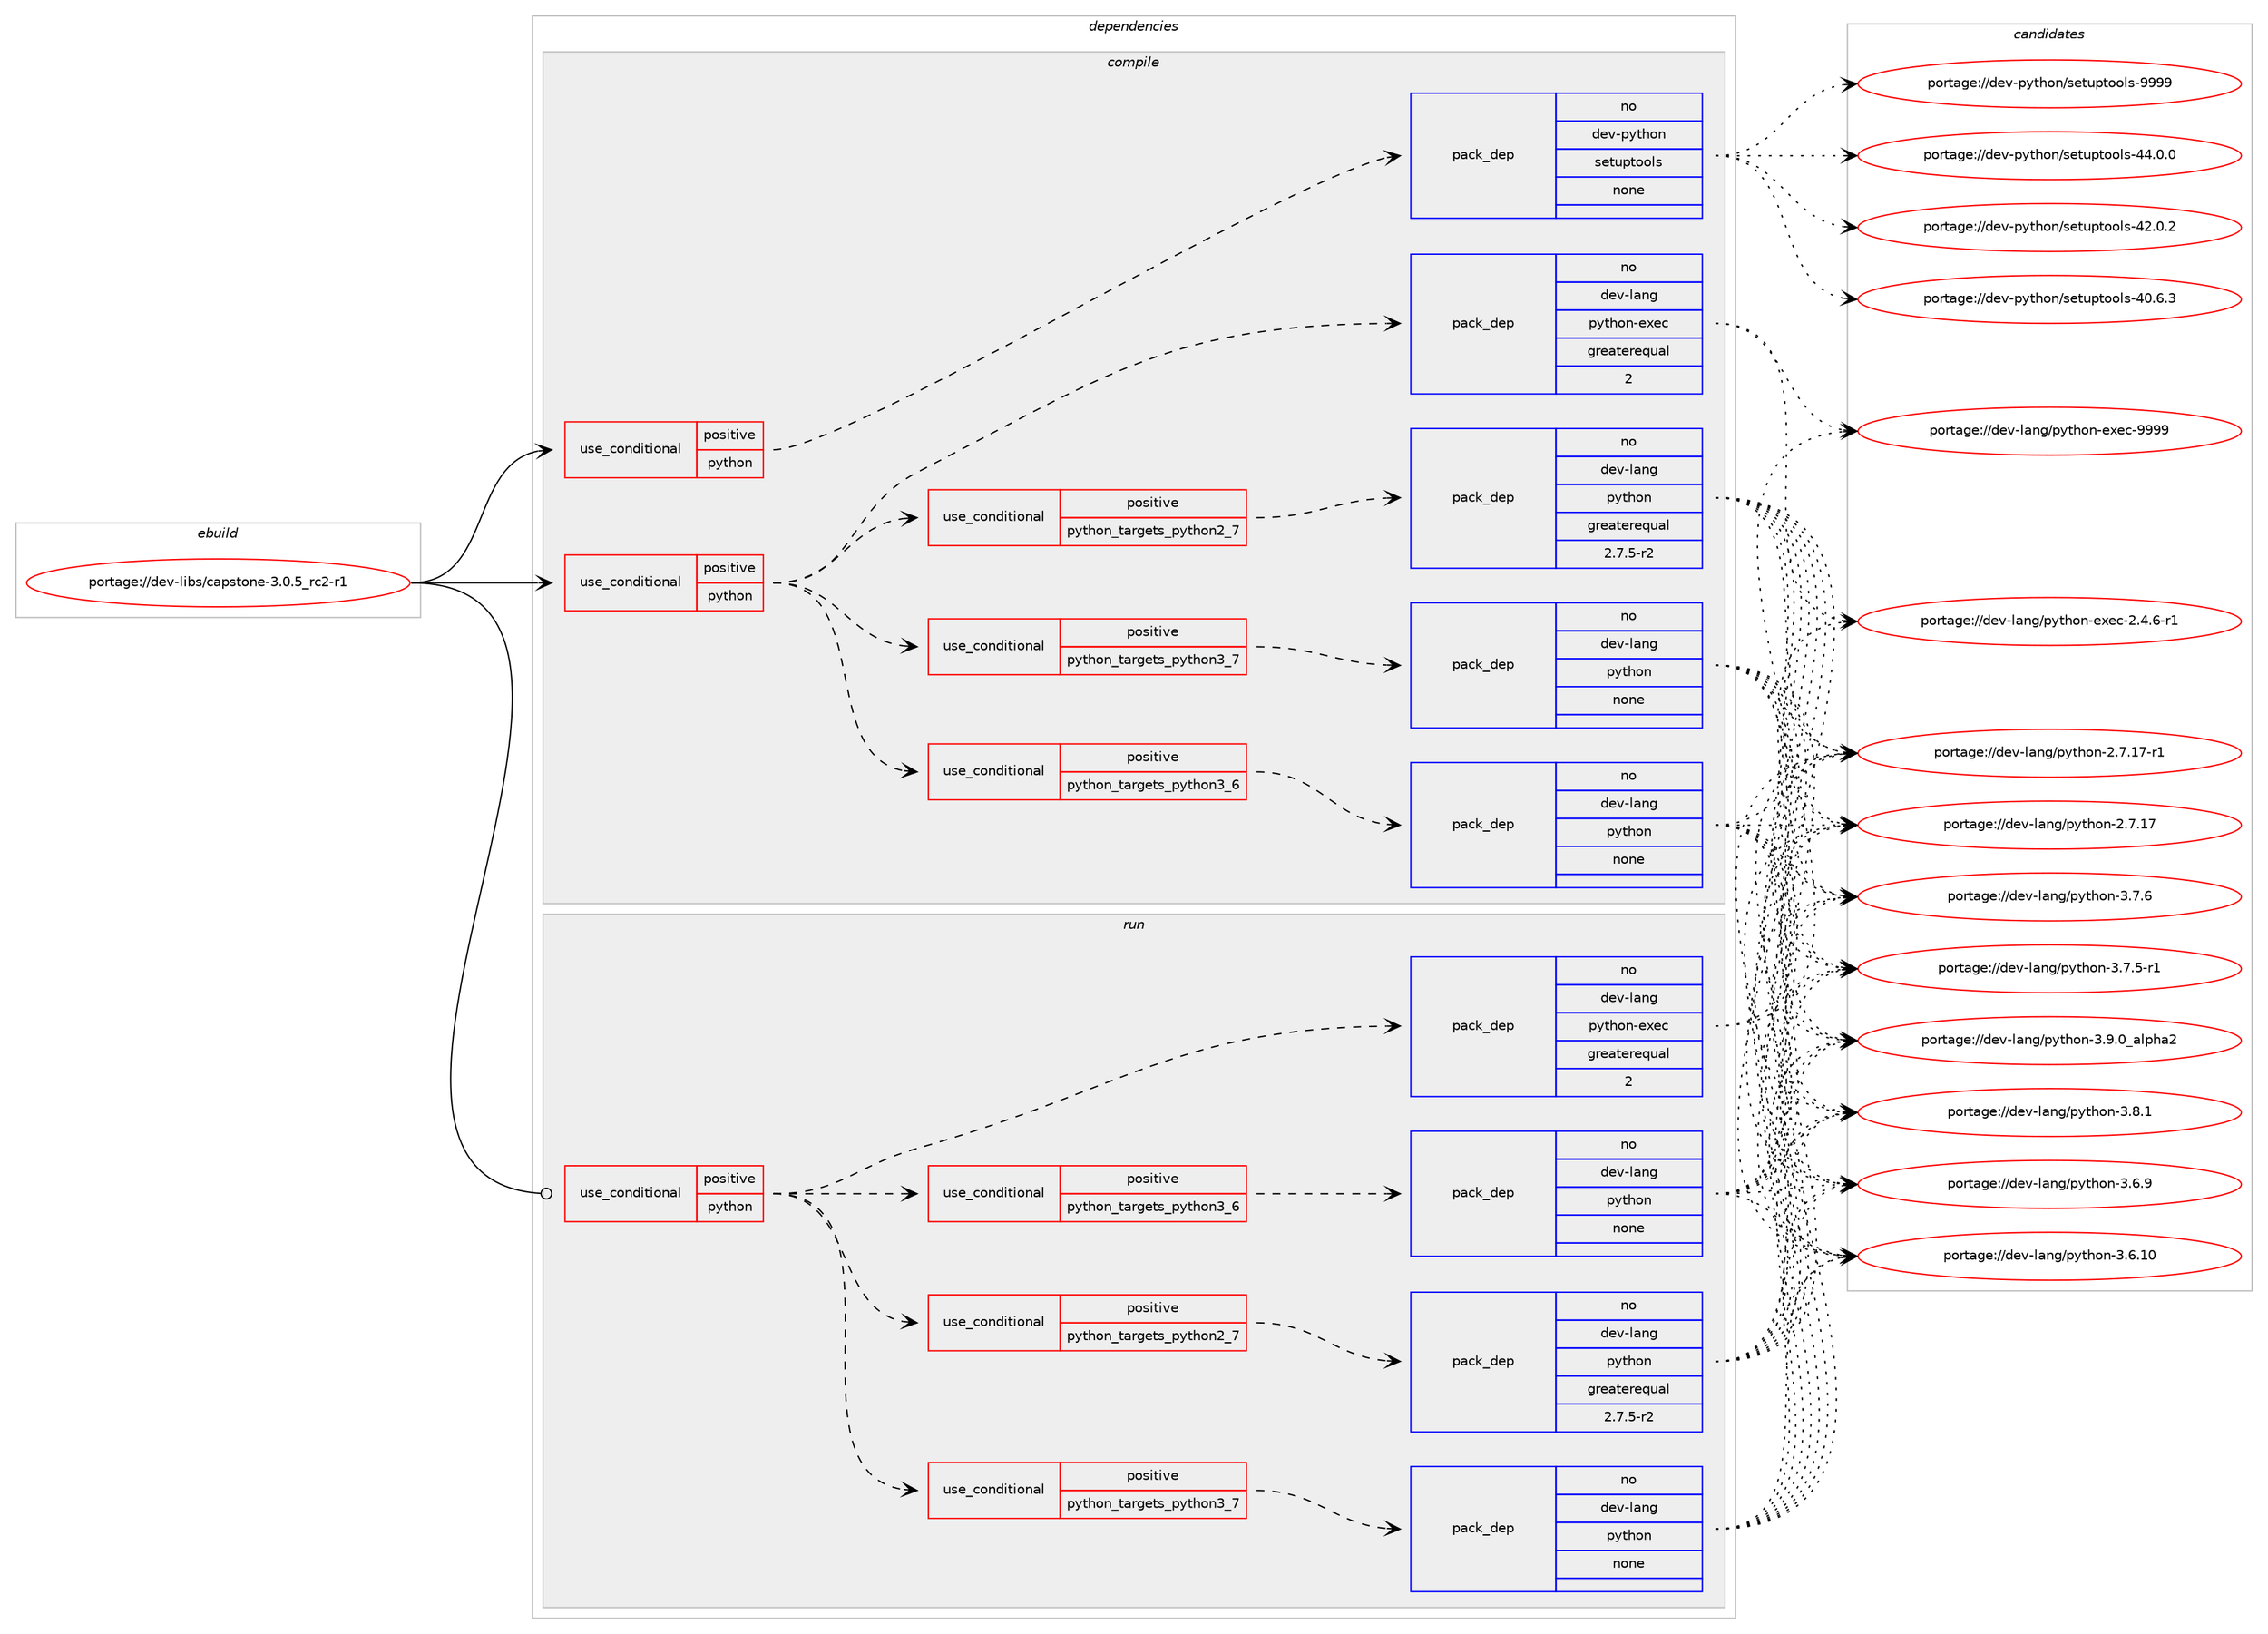 digraph prolog {

# *************
# Graph options
# *************

newrank=true;
concentrate=true;
compound=true;
graph [rankdir=LR,fontname=Helvetica,fontsize=10,ranksep=1.5];#, ranksep=2.5, nodesep=0.2];
edge  [arrowhead=vee];
node  [fontname=Helvetica,fontsize=10];

# **********
# The ebuild
# **********

subgraph cluster_leftcol {
color=gray;
label=<<i>ebuild</i>>;
id [label="portage://dev-libs/capstone-3.0.5_rc2-r1", color=red, width=4, href="../dev-libs/capstone-3.0.5_rc2-r1.svg"];
}

# ****************
# The dependencies
# ****************

subgraph cluster_midcol {
color=gray;
label=<<i>dependencies</i>>;
subgraph cluster_compile {
fillcolor="#eeeeee";
style=filled;
label=<<i>compile</i>>;
subgraph cond126138 {
dependency515956 [label=<<TABLE BORDER="0" CELLBORDER="1" CELLSPACING="0" CELLPADDING="4"><TR><TD ROWSPAN="3" CELLPADDING="10">use_conditional</TD></TR><TR><TD>positive</TD></TR><TR><TD>python</TD></TR></TABLE>>, shape=none, color=red];
subgraph cond126139 {
dependency515957 [label=<<TABLE BORDER="0" CELLBORDER="1" CELLSPACING="0" CELLPADDING="4"><TR><TD ROWSPAN="3" CELLPADDING="10">use_conditional</TD></TR><TR><TD>positive</TD></TR><TR><TD>python_targets_python2_7</TD></TR></TABLE>>, shape=none, color=red];
subgraph pack384444 {
dependency515958 [label=<<TABLE BORDER="0" CELLBORDER="1" CELLSPACING="0" CELLPADDING="4" WIDTH="220"><TR><TD ROWSPAN="6" CELLPADDING="30">pack_dep</TD></TR><TR><TD WIDTH="110">no</TD></TR><TR><TD>dev-lang</TD></TR><TR><TD>python</TD></TR><TR><TD>greaterequal</TD></TR><TR><TD>2.7.5-r2</TD></TR></TABLE>>, shape=none, color=blue];
}
dependency515957:e -> dependency515958:w [weight=20,style="dashed",arrowhead="vee"];
}
dependency515956:e -> dependency515957:w [weight=20,style="dashed",arrowhead="vee"];
subgraph cond126140 {
dependency515959 [label=<<TABLE BORDER="0" CELLBORDER="1" CELLSPACING="0" CELLPADDING="4"><TR><TD ROWSPAN="3" CELLPADDING="10">use_conditional</TD></TR><TR><TD>positive</TD></TR><TR><TD>python_targets_python3_6</TD></TR></TABLE>>, shape=none, color=red];
subgraph pack384445 {
dependency515960 [label=<<TABLE BORDER="0" CELLBORDER="1" CELLSPACING="0" CELLPADDING="4" WIDTH="220"><TR><TD ROWSPAN="6" CELLPADDING="30">pack_dep</TD></TR><TR><TD WIDTH="110">no</TD></TR><TR><TD>dev-lang</TD></TR><TR><TD>python</TD></TR><TR><TD>none</TD></TR><TR><TD></TD></TR></TABLE>>, shape=none, color=blue];
}
dependency515959:e -> dependency515960:w [weight=20,style="dashed",arrowhead="vee"];
}
dependency515956:e -> dependency515959:w [weight=20,style="dashed",arrowhead="vee"];
subgraph cond126141 {
dependency515961 [label=<<TABLE BORDER="0" CELLBORDER="1" CELLSPACING="0" CELLPADDING="4"><TR><TD ROWSPAN="3" CELLPADDING="10">use_conditional</TD></TR><TR><TD>positive</TD></TR><TR><TD>python_targets_python3_7</TD></TR></TABLE>>, shape=none, color=red];
subgraph pack384446 {
dependency515962 [label=<<TABLE BORDER="0" CELLBORDER="1" CELLSPACING="0" CELLPADDING="4" WIDTH="220"><TR><TD ROWSPAN="6" CELLPADDING="30">pack_dep</TD></TR><TR><TD WIDTH="110">no</TD></TR><TR><TD>dev-lang</TD></TR><TR><TD>python</TD></TR><TR><TD>none</TD></TR><TR><TD></TD></TR></TABLE>>, shape=none, color=blue];
}
dependency515961:e -> dependency515962:w [weight=20,style="dashed",arrowhead="vee"];
}
dependency515956:e -> dependency515961:w [weight=20,style="dashed",arrowhead="vee"];
subgraph pack384447 {
dependency515963 [label=<<TABLE BORDER="0" CELLBORDER="1" CELLSPACING="0" CELLPADDING="4" WIDTH="220"><TR><TD ROWSPAN="6" CELLPADDING="30">pack_dep</TD></TR><TR><TD WIDTH="110">no</TD></TR><TR><TD>dev-lang</TD></TR><TR><TD>python-exec</TD></TR><TR><TD>greaterequal</TD></TR><TR><TD>2</TD></TR></TABLE>>, shape=none, color=blue];
}
dependency515956:e -> dependency515963:w [weight=20,style="dashed",arrowhead="vee"];
}
id:e -> dependency515956:w [weight=20,style="solid",arrowhead="vee"];
subgraph cond126142 {
dependency515964 [label=<<TABLE BORDER="0" CELLBORDER="1" CELLSPACING="0" CELLPADDING="4"><TR><TD ROWSPAN="3" CELLPADDING="10">use_conditional</TD></TR><TR><TD>positive</TD></TR><TR><TD>python</TD></TR></TABLE>>, shape=none, color=red];
subgraph pack384448 {
dependency515965 [label=<<TABLE BORDER="0" CELLBORDER="1" CELLSPACING="0" CELLPADDING="4" WIDTH="220"><TR><TD ROWSPAN="6" CELLPADDING="30">pack_dep</TD></TR><TR><TD WIDTH="110">no</TD></TR><TR><TD>dev-python</TD></TR><TR><TD>setuptools</TD></TR><TR><TD>none</TD></TR><TR><TD></TD></TR></TABLE>>, shape=none, color=blue];
}
dependency515964:e -> dependency515965:w [weight=20,style="dashed",arrowhead="vee"];
}
id:e -> dependency515964:w [weight=20,style="solid",arrowhead="vee"];
}
subgraph cluster_compileandrun {
fillcolor="#eeeeee";
style=filled;
label=<<i>compile and run</i>>;
}
subgraph cluster_run {
fillcolor="#eeeeee";
style=filled;
label=<<i>run</i>>;
subgraph cond126143 {
dependency515966 [label=<<TABLE BORDER="0" CELLBORDER="1" CELLSPACING="0" CELLPADDING="4"><TR><TD ROWSPAN="3" CELLPADDING="10">use_conditional</TD></TR><TR><TD>positive</TD></TR><TR><TD>python</TD></TR></TABLE>>, shape=none, color=red];
subgraph cond126144 {
dependency515967 [label=<<TABLE BORDER="0" CELLBORDER="1" CELLSPACING="0" CELLPADDING="4"><TR><TD ROWSPAN="3" CELLPADDING="10">use_conditional</TD></TR><TR><TD>positive</TD></TR><TR><TD>python_targets_python2_7</TD></TR></TABLE>>, shape=none, color=red];
subgraph pack384449 {
dependency515968 [label=<<TABLE BORDER="0" CELLBORDER="1" CELLSPACING="0" CELLPADDING="4" WIDTH="220"><TR><TD ROWSPAN="6" CELLPADDING="30">pack_dep</TD></TR><TR><TD WIDTH="110">no</TD></TR><TR><TD>dev-lang</TD></TR><TR><TD>python</TD></TR><TR><TD>greaterequal</TD></TR><TR><TD>2.7.5-r2</TD></TR></TABLE>>, shape=none, color=blue];
}
dependency515967:e -> dependency515968:w [weight=20,style="dashed",arrowhead="vee"];
}
dependency515966:e -> dependency515967:w [weight=20,style="dashed",arrowhead="vee"];
subgraph cond126145 {
dependency515969 [label=<<TABLE BORDER="0" CELLBORDER="1" CELLSPACING="0" CELLPADDING="4"><TR><TD ROWSPAN="3" CELLPADDING="10">use_conditional</TD></TR><TR><TD>positive</TD></TR><TR><TD>python_targets_python3_6</TD></TR></TABLE>>, shape=none, color=red];
subgraph pack384450 {
dependency515970 [label=<<TABLE BORDER="0" CELLBORDER="1" CELLSPACING="0" CELLPADDING="4" WIDTH="220"><TR><TD ROWSPAN="6" CELLPADDING="30">pack_dep</TD></TR><TR><TD WIDTH="110">no</TD></TR><TR><TD>dev-lang</TD></TR><TR><TD>python</TD></TR><TR><TD>none</TD></TR><TR><TD></TD></TR></TABLE>>, shape=none, color=blue];
}
dependency515969:e -> dependency515970:w [weight=20,style="dashed",arrowhead="vee"];
}
dependency515966:e -> dependency515969:w [weight=20,style="dashed",arrowhead="vee"];
subgraph cond126146 {
dependency515971 [label=<<TABLE BORDER="0" CELLBORDER="1" CELLSPACING="0" CELLPADDING="4"><TR><TD ROWSPAN="3" CELLPADDING="10">use_conditional</TD></TR><TR><TD>positive</TD></TR><TR><TD>python_targets_python3_7</TD></TR></TABLE>>, shape=none, color=red];
subgraph pack384451 {
dependency515972 [label=<<TABLE BORDER="0" CELLBORDER="1" CELLSPACING="0" CELLPADDING="4" WIDTH="220"><TR><TD ROWSPAN="6" CELLPADDING="30">pack_dep</TD></TR><TR><TD WIDTH="110">no</TD></TR><TR><TD>dev-lang</TD></TR><TR><TD>python</TD></TR><TR><TD>none</TD></TR><TR><TD></TD></TR></TABLE>>, shape=none, color=blue];
}
dependency515971:e -> dependency515972:w [weight=20,style="dashed",arrowhead="vee"];
}
dependency515966:e -> dependency515971:w [weight=20,style="dashed",arrowhead="vee"];
subgraph pack384452 {
dependency515973 [label=<<TABLE BORDER="0" CELLBORDER="1" CELLSPACING="0" CELLPADDING="4" WIDTH="220"><TR><TD ROWSPAN="6" CELLPADDING="30">pack_dep</TD></TR><TR><TD WIDTH="110">no</TD></TR><TR><TD>dev-lang</TD></TR><TR><TD>python-exec</TD></TR><TR><TD>greaterequal</TD></TR><TR><TD>2</TD></TR></TABLE>>, shape=none, color=blue];
}
dependency515966:e -> dependency515973:w [weight=20,style="dashed",arrowhead="vee"];
}
id:e -> dependency515966:w [weight=20,style="solid",arrowhead="odot"];
}
}

# **************
# The candidates
# **************

subgraph cluster_choices {
rank=same;
color=gray;
label=<<i>candidates</i>>;

subgraph choice384444 {
color=black;
nodesep=1;
choice10010111845108971101034711212111610411111045514657464895971081121049750 [label="portage://dev-lang/python-3.9.0_alpha2", color=red, width=4,href="../dev-lang/python-3.9.0_alpha2.svg"];
choice100101118451089711010347112121116104111110455146564649 [label="portage://dev-lang/python-3.8.1", color=red, width=4,href="../dev-lang/python-3.8.1.svg"];
choice100101118451089711010347112121116104111110455146554654 [label="portage://dev-lang/python-3.7.6", color=red, width=4,href="../dev-lang/python-3.7.6.svg"];
choice1001011184510897110103471121211161041111104551465546534511449 [label="portage://dev-lang/python-3.7.5-r1", color=red, width=4,href="../dev-lang/python-3.7.5-r1.svg"];
choice100101118451089711010347112121116104111110455146544657 [label="portage://dev-lang/python-3.6.9", color=red, width=4,href="../dev-lang/python-3.6.9.svg"];
choice10010111845108971101034711212111610411111045514654464948 [label="portage://dev-lang/python-3.6.10", color=red, width=4,href="../dev-lang/python-3.6.10.svg"];
choice100101118451089711010347112121116104111110455046554649554511449 [label="portage://dev-lang/python-2.7.17-r1", color=red, width=4,href="../dev-lang/python-2.7.17-r1.svg"];
choice10010111845108971101034711212111610411111045504655464955 [label="portage://dev-lang/python-2.7.17", color=red, width=4,href="../dev-lang/python-2.7.17.svg"];
dependency515958:e -> choice10010111845108971101034711212111610411111045514657464895971081121049750:w [style=dotted,weight="100"];
dependency515958:e -> choice100101118451089711010347112121116104111110455146564649:w [style=dotted,weight="100"];
dependency515958:e -> choice100101118451089711010347112121116104111110455146554654:w [style=dotted,weight="100"];
dependency515958:e -> choice1001011184510897110103471121211161041111104551465546534511449:w [style=dotted,weight="100"];
dependency515958:e -> choice100101118451089711010347112121116104111110455146544657:w [style=dotted,weight="100"];
dependency515958:e -> choice10010111845108971101034711212111610411111045514654464948:w [style=dotted,weight="100"];
dependency515958:e -> choice100101118451089711010347112121116104111110455046554649554511449:w [style=dotted,weight="100"];
dependency515958:e -> choice10010111845108971101034711212111610411111045504655464955:w [style=dotted,weight="100"];
}
subgraph choice384445 {
color=black;
nodesep=1;
choice10010111845108971101034711212111610411111045514657464895971081121049750 [label="portage://dev-lang/python-3.9.0_alpha2", color=red, width=4,href="../dev-lang/python-3.9.0_alpha2.svg"];
choice100101118451089711010347112121116104111110455146564649 [label="portage://dev-lang/python-3.8.1", color=red, width=4,href="../dev-lang/python-3.8.1.svg"];
choice100101118451089711010347112121116104111110455146554654 [label="portage://dev-lang/python-3.7.6", color=red, width=4,href="../dev-lang/python-3.7.6.svg"];
choice1001011184510897110103471121211161041111104551465546534511449 [label="portage://dev-lang/python-3.7.5-r1", color=red, width=4,href="../dev-lang/python-3.7.5-r1.svg"];
choice100101118451089711010347112121116104111110455146544657 [label="portage://dev-lang/python-3.6.9", color=red, width=4,href="../dev-lang/python-3.6.9.svg"];
choice10010111845108971101034711212111610411111045514654464948 [label="portage://dev-lang/python-3.6.10", color=red, width=4,href="../dev-lang/python-3.6.10.svg"];
choice100101118451089711010347112121116104111110455046554649554511449 [label="portage://dev-lang/python-2.7.17-r1", color=red, width=4,href="../dev-lang/python-2.7.17-r1.svg"];
choice10010111845108971101034711212111610411111045504655464955 [label="portage://dev-lang/python-2.7.17", color=red, width=4,href="../dev-lang/python-2.7.17.svg"];
dependency515960:e -> choice10010111845108971101034711212111610411111045514657464895971081121049750:w [style=dotted,weight="100"];
dependency515960:e -> choice100101118451089711010347112121116104111110455146564649:w [style=dotted,weight="100"];
dependency515960:e -> choice100101118451089711010347112121116104111110455146554654:w [style=dotted,weight="100"];
dependency515960:e -> choice1001011184510897110103471121211161041111104551465546534511449:w [style=dotted,weight="100"];
dependency515960:e -> choice100101118451089711010347112121116104111110455146544657:w [style=dotted,weight="100"];
dependency515960:e -> choice10010111845108971101034711212111610411111045514654464948:w [style=dotted,weight="100"];
dependency515960:e -> choice100101118451089711010347112121116104111110455046554649554511449:w [style=dotted,weight="100"];
dependency515960:e -> choice10010111845108971101034711212111610411111045504655464955:w [style=dotted,weight="100"];
}
subgraph choice384446 {
color=black;
nodesep=1;
choice10010111845108971101034711212111610411111045514657464895971081121049750 [label="portage://dev-lang/python-3.9.0_alpha2", color=red, width=4,href="../dev-lang/python-3.9.0_alpha2.svg"];
choice100101118451089711010347112121116104111110455146564649 [label="portage://dev-lang/python-3.8.1", color=red, width=4,href="../dev-lang/python-3.8.1.svg"];
choice100101118451089711010347112121116104111110455146554654 [label="portage://dev-lang/python-3.7.6", color=red, width=4,href="../dev-lang/python-3.7.6.svg"];
choice1001011184510897110103471121211161041111104551465546534511449 [label="portage://dev-lang/python-3.7.5-r1", color=red, width=4,href="../dev-lang/python-3.7.5-r1.svg"];
choice100101118451089711010347112121116104111110455146544657 [label="portage://dev-lang/python-3.6.9", color=red, width=4,href="../dev-lang/python-3.6.9.svg"];
choice10010111845108971101034711212111610411111045514654464948 [label="portage://dev-lang/python-3.6.10", color=red, width=4,href="../dev-lang/python-3.6.10.svg"];
choice100101118451089711010347112121116104111110455046554649554511449 [label="portage://dev-lang/python-2.7.17-r1", color=red, width=4,href="../dev-lang/python-2.7.17-r1.svg"];
choice10010111845108971101034711212111610411111045504655464955 [label="portage://dev-lang/python-2.7.17", color=red, width=4,href="../dev-lang/python-2.7.17.svg"];
dependency515962:e -> choice10010111845108971101034711212111610411111045514657464895971081121049750:w [style=dotted,weight="100"];
dependency515962:e -> choice100101118451089711010347112121116104111110455146564649:w [style=dotted,weight="100"];
dependency515962:e -> choice100101118451089711010347112121116104111110455146554654:w [style=dotted,weight="100"];
dependency515962:e -> choice1001011184510897110103471121211161041111104551465546534511449:w [style=dotted,weight="100"];
dependency515962:e -> choice100101118451089711010347112121116104111110455146544657:w [style=dotted,weight="100"];
dependency515962:e -> choice10010111845108971101034711212111610411111045514654464948:w [style=dotted,weight="100"];
dependency515962:e -> choice100101118451089711010347112121116104111110455046554649554511449:w [style=dotted,weight="100"];
dependency515962:e -> choice10010111845108971101034711212111610411111045504655464955:w [style=dotted,weight="100"];
}
subgraph choice384447 {
color=black;
nodesep=1;
choice10010111845108971101034711212111610411111045101120101994557575757 [label="portage://dev-lang/python-exec-9999", color=red, width=4,href="../dev-lang/python-exec-9999.svg"];
choice10010111845108971101034711212111610411111045101120101994550465246544511449 [label="portage://dev-lang/python-exec-2.4.6-r1", color=red, width=4,href="../dev-lang/python-exec-2.4.6-r1.svg"];
dependency515963:e -> choice10010111845108971101034711212111610411111045101120101994557575757:w [style=dotted,weight="100"];
dependency515963:e -> choice10010111845108971101034711212111610411111045101120101994550465246544511449:w [style=dotted,weight="100"];
}
subgraph choice384448 {
color=black;
nodesep=1;
choice10010111845112121116104111110471151011161171121161111111081154557575757 [label="portage://dev-python/setuptools-9999", color=red, width=4,href="../dev-python/setuptools-9999.svg"];
choice100101118451121211161041111104711510111611711211611111110811545525246484648 [label="portage://dev-python/setuptools-44.0.0", color=red, width=4,href="../dev-python/setuptools-44.0.0.svg"];
choice100101118451121211161041111104711510111611711211611111110811545525046484650 [label="portage://dev-python/setuptools-42.0.2", color=red, width=4,href="../dev-python/setuptools-42.0.2.svg"];
choice100101118451121211161041111104711510111611711211611111110811545524846544651 [label="portage://dev-python/setuptools-40.6.3", color=red, width=4,href="../dev-python/setuptools-40.6.3.svg"];
dependency515965:e -> choice10010111845112121116104111110471151011161171121161111111081154557575757:w [style=dotted,weight="100"];
dependency515965:e -> choice100101118451121211161041111104711510111611711211611111110811545525246484648:w [style=dotted,weight="100"];
dependency515965:e -> choice100101118451121211161041111104711510111611711211611111110811545525046484650:w [style=dotted,weight="100"];
dependency515965:e -> choice100101118451121211161041111104711510111611711211611111110811545524846544651:w [style=dotted,weight="100"];
}
subgraph choice384449 {
color=black;
nodesep=1;
choice10010111845108971101034711212111610411111045514657464895971081121049750 [label="portage://dev-lang/python-3.9.0_alpha2", color=red, width=4,href="../dev-lang/python-3.9.0_alpha2.svg"];
choice100101118451089711010347112121116104111110455146564649 [label="portage://dev-lang/python-3.8.1", color=red, width=4,href="../dev-lang/python-3.8.1.svg"];
choice100101118451089711010347112121116104111110455146554654 [label="portage://dev-lang/python-3.7.6", color=red, width=4,href="../dev-lang/python-3.7.6.svg"];
choice1001011184510897110103471121211161041111104551465546534511449 [label="portage://dev-lang/python-3.7.5-r1", color=red, width=4,href="../dev-lang/python-3.7.5-r1.svg"];
choice100101118451089711010347112121116104111110455146544657 [label="portage://dev-lang/python-3.6.9", color=red, width=4,href="../dev-lang/python-3.6.9.svg"];
choice10010111845108971101034711212111610411111045514654464948 [label="portage://dev-lang/python-3.6.10", color=red, width=4,href="../dev-lang/python-3.6.10.svg"];
choice100101118451089711010347112121116104111110455046554649554511449 [label="portage://dev-lang/python-2.7.17-r1", color=red, width=4,href="../dev-lang/python-2.7.17-r1.svg"];
choice10010111845108971101034711212111610411111045504655464955 [label="portage://dev-lang/python-2.7.17", color=red, width=4,href="../dev-lang/python-2.7.17.svg"];
dependency515968:e -> choice10010111845108971101034711212111610411111045514657464895971081121049750:w [style=dotted,weight="100"];
dependency515968:e -> choice100101118451089711010347112121116104111110455146564649:w [style=dotted,weight="100"];
dependency515968:e -> choice100101118451089711010347112121116104111110455146554654:w [style=dotted,weight="100"];
dependency515968:e -> choice1001011184510897110103471121211161041111104551465546534511449:w [style=dotted,weight="100"];
dependency515968:e -> choice100101118451089711010347112121116104111110455146544657:w [style=dotted,weight="100"];
dependency515968:e -> choice10010111845108971101034711212111610411111045514654464948:w [style=dotted,weight="100"];
dependency515968:e -> choice100101118451089711010347112121116104111110455046554649554511449:w [style=dotted,weight="100"];
dependency515968:e -> choice10010111845108971101034711212111610411111045504655464955:w [style=dotted,weight="100"];
}
subgraph choice384450 {
color=black;
nodesep=1;
choice10010111845108971101034711212111610411111045514657464895971081121049750 [label="portage://dev-lang/python-3.9.0_alpha2", color=red, width=4,href="../dev-lang/python-3.9.0_alpha2.svg"];
choice100101118451089711010347112121116104111110455146564649 [label="portage://dev-lang/python-3.8.1", color=red, width=4,href="../dev-lang/python-3.8.1.svg"];
choice100101118451089711010347112121116104111110455146554654 [label="portage://dev-lang/python-3.7.6", color=red, width=4,href="../dev-lang/python-3.7.6.svg"];
choice1001011184510897110103471121211161041111104551465546534511449 [label="portage://dev-lang/python-3.7.5-r1", color=red, width=4,href="../dev-lang/python-3.7.5-r1.svg"];
choice100101118451089711010347112121116104111110455146544657 [label="portage://dev-lang/python-3.6.9", color=red, width=4,href="../dev-lang/python-3.6.9.svg"];
choice10010111845108971101034711212111610411111045514654464948 [label="portage://dev-lang/python-3.6.10", color=red, width=4,href="../dev-lang/python-3.6.10.svg"];
choice100101118451089711010347112121116104111110455046554649554511449 [label="portage://dev-lang/python-2.7.17-r1", color=red, width=4,href="../dev-lang/python-2.7.17-r1.svg"];
choice10010111845108971101034711212111610411111045504655464955 [label="portage://dev-lang/python-2.7.17", color=red, width=4,href="../dev-lang/python-2.7.17.svg"];
dependency515970:e -> choice10010111845108971101034711212111610411111045514657464895971081121049750:w [style=dotted,weight="100"];
dependency515970:e -> choice100101118451089711010347112121116104111110455146564649:w [style=dotted,weight="100"];
dependency515970:e -> choice100101118451089711010347112121116104111110455146554654:w [style=dotted,weight="100"];
dependency515970:e -> choice1001011184510897110103471121211161041111104551465546534511449:w [style=dotted,weight="100"];
dependency515970:e -> choice100101118451089711010347112121116104111110455146544657:w [style=dotted,weight="100"];
dependency515970:e -> choice10010111845108971101034711212111610411111045514654464948:w [style=dotted,weight="100"];
dependency515970:e -> choice100101118451089711010347112121116104111110455046554649554511449:w [style=dotted,weight="100"];
dependency515970:e -> choice10010111845108971101034711212111610411111045504655464955:w [style=dotted,weight="100"];
}
subgraph choice384451 {
color=black;
nodesep=1;
choice10010111845108971101034711212111610411111045514657464895971081121049750 [label="portage://dev-lang/python-3.9.0_alpha2", color=red, width=4,href="../dev-lang/python-3.9.0_alpha2.svg"];
choice100101118451089711010347112121116104111110455146564649 [label="portage://dev-lang/python-3.8.1", color=red, width=4,href="../dev-lang/python-3.8.1.svg"];
choice100101118451089711010347112121116104111110455146554654 [label="portage://dev-lang/python-3.7.6", color=red, width=4,href="../dev-lang/python-3.7.6.svg"];
choice1001011184510897110103471121211161041111104551465546534511449 [label="portage://dev-lang/python-3.7.5-r1", color=red, width=4,href="../dev-lang/python-3.7.5-r1.svg"];
choice100101118451089711010347112121116104111110455146544657 [label="portage://dev-lang/python-3.6.9", color=red, width=4,href="../dev-lang/python-3.6.9.svg"];
choice10010111845108971101034711212111610411111045514654464948 [label="portage://dev-lang/python-3.6.10", color=red, width=4,href="../dev-lang/python-3.6.10.svg"];
choice100101118451089711010347112121116104111110455046554649554511449 [label="portage://dev-lang/python-2.7.17-r1", color=red, width=4,href="../dev-lang/python-2.7.17-r1.svg"];
choice10010111845108971101034711212111610411111045504655464955 [label="portage://dev-lang/python-2.7.17", color=red, width=4,href="../dev-lang/python-2.7.17.svg"];
dependency515972:e -> choice10010111845108971101034711212111610411111045514657464895971081121049750:w [style=dotted,weight="100"];
dependency515972:e -> choice100101118451089711010347112121116104111110455146564649:w [style=dotted,weight="100"];
dependency515972:e -> choice100101118451089711010347112121116104111110455146554654:w [style=dotted,weight="100"];
dependency515972:e -> choice1001011184510897110103471121211161041111104551465546534511449:w [style=dotted,weight="100"];
dependency515972:e -> choice100101118451089711010347112121116104111110455146544657:w [style=dotted,weight="100"];
dependency515972:e -> choice10010111845108971101034711212111610411111045514654464948:w [style=dotted,weight="100"];
dependency515972:e -> choice100101118451089711010347112121116104111110455046554649554511449:w [style=dotted,weight="100"];
dependency515972:e -> choice10010111845108971101034711212111610411111045504655464955:w [style=dotted,weight="100"];
}
subgraph choice384452 {
color=black;
nodesep=1;
choice10010111845108971101034711212111610411111045101120101994557575757 [label="portage://dev-lang/python-exec-9999", color=red, width=4,href="../dev-lang/python-exec-9999.svg"];
choice10010111845108971101034711212111610411111045101120101994550465246544511449 [label="portage://dev-lang/python-exec-2.4.6-r1", color=red, width=4,href="../dev-lang/python-exec-2.4.6-r1.svg"];
dependency515973:e -> choice10010111845108971101034711212111610411111045101120101994557575757:w [style=dotted,weight="100"];
dependency515973:e -> choice10010111845108971101034711212111610411111045101120101994550465246544511449:w [style=dotted,weight="100"];
}
}

}
